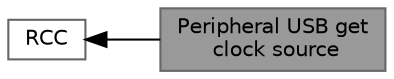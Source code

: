 digraph "Peripheral USB get clock source"
{
 // LATEX_PDF_SIZE
  bgcolor="transparent";
  edge [fontname=Helvetica,fontsize=10,labelfontname=Helvetica,labelfontsize=10];
  node [fontname=Helvetica,fontsize=10,shape=box,height=0.2,width=0.4];
  rankdir=LR;
  Node2 [label="RCC",height=0.2,width=0.4,color="grey40", fillcolor="white", style="filled",URL="$group___r_c_c___l_l.html",tooltip=" "];
  Node1 [label="Peripheral USB get\l clock source",height=0.2,width=0.4,color="gray40", fillcolor="grey60", style="filled", fontcolor="black",tooltip=" "];
  Node2->Node1 [shape=plaintext, dir="back", style="solid"];
}
